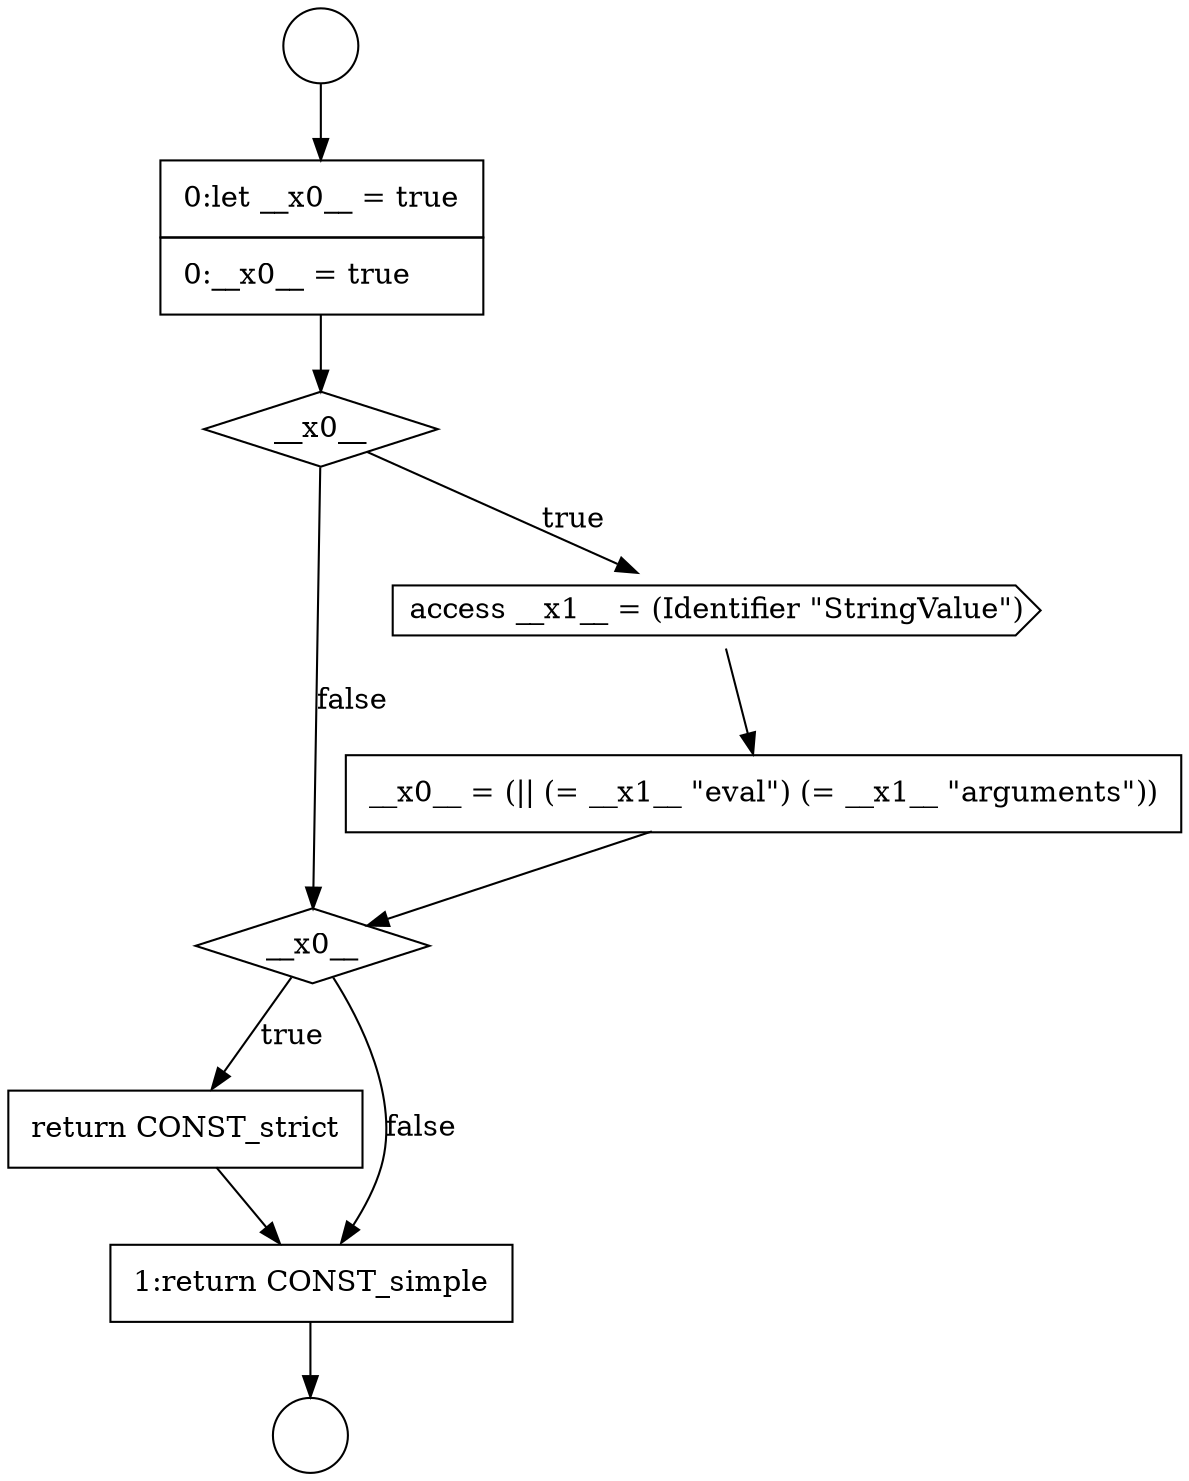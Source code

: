 digraph {
  node3317 [shape=diamond, label=<<font color="black">__x0__</font>> color="black" fillcolor="white" style=filled]
  node3313 [shape=none, margin=0, label=<<font color="black">
    <table border="0" cellborder="1" cellspacing="0" cellpadding="10">
      <tr><td align="left">0:let __x0__ = true</td></tr>
      <tr><td align="left">0:__x0__ = true</td></tr>
    </table>
  </font>> color="black" fillcolor="white" style=filled]
  node3312 [shape=circle label=" " color="black" fillcolor="white" style=filled]
  node3318 [shape=none, margin=0, label=<<font color="black">
    <table border="0" cellborder="1" cellspacing="0" cellpadding="10">
      <tr><td align="left">return CONST_strict</td></tr>
    </table>
  </font>> color="black" fillcolor="white" style=filled]
  node3314 [shape=diamond, label=<<font color="black">__x0__</font>> color="black" fillcolor="white" style=filled]
  node3311 [shape=circle label=" " color="black" fillcolor="white" style=filled]
  node3319 [shape=none, margin=0, label=<<font color="black">
    <table border="0" cellborder="1" cellspacing="0" cellpadding="10">
      <tr><td align="left">1:return CONST_simple</td></tr>
    </table>
  </font>> color="black" fillcolor="white" style=filled]
  node3315 [shape=cds, label=<<font color="black">access __x1__ = (Identifier &quot;StringValue&quot;)</font>> color="black" fillcolor="white" style=filled]
  node3316 [shape=none, margin=0, label=<<font color="black">
    <table border="0" cellborder="1" cellspacing="0" cellpadding="10">
      <tr><td align="left">__x0__ = (|| (= __x1__ &quot;eval&quot;) (= __x1__ &quot;arguments&quot;))</td></tr>
    </table>
  </font>> color="black" fillcolor="white" style=filled]
  node3311 -> node3313 [ color="black"]
  node3314 -> node3315 [label=<<font color="black">true</font>> color="black"]
  node3314 -> node3317 [label=<<font color="black">false</font>> color="black"]
  node3317 -> node3318 [label=<<font color="black">true</font>> color="black"]
  node3317 -> node3319 [label=<<font color="black">false</font>> color="black"]
  node3319 -> node3312 [ color="black"]
  node3315 -> node3316 [ color="black"]
  node3316 -> node3317 [ color="black"]
  node3313 -> node3314 [ color="black"]
  node3318 -> node3319 [ color="black"]
}
